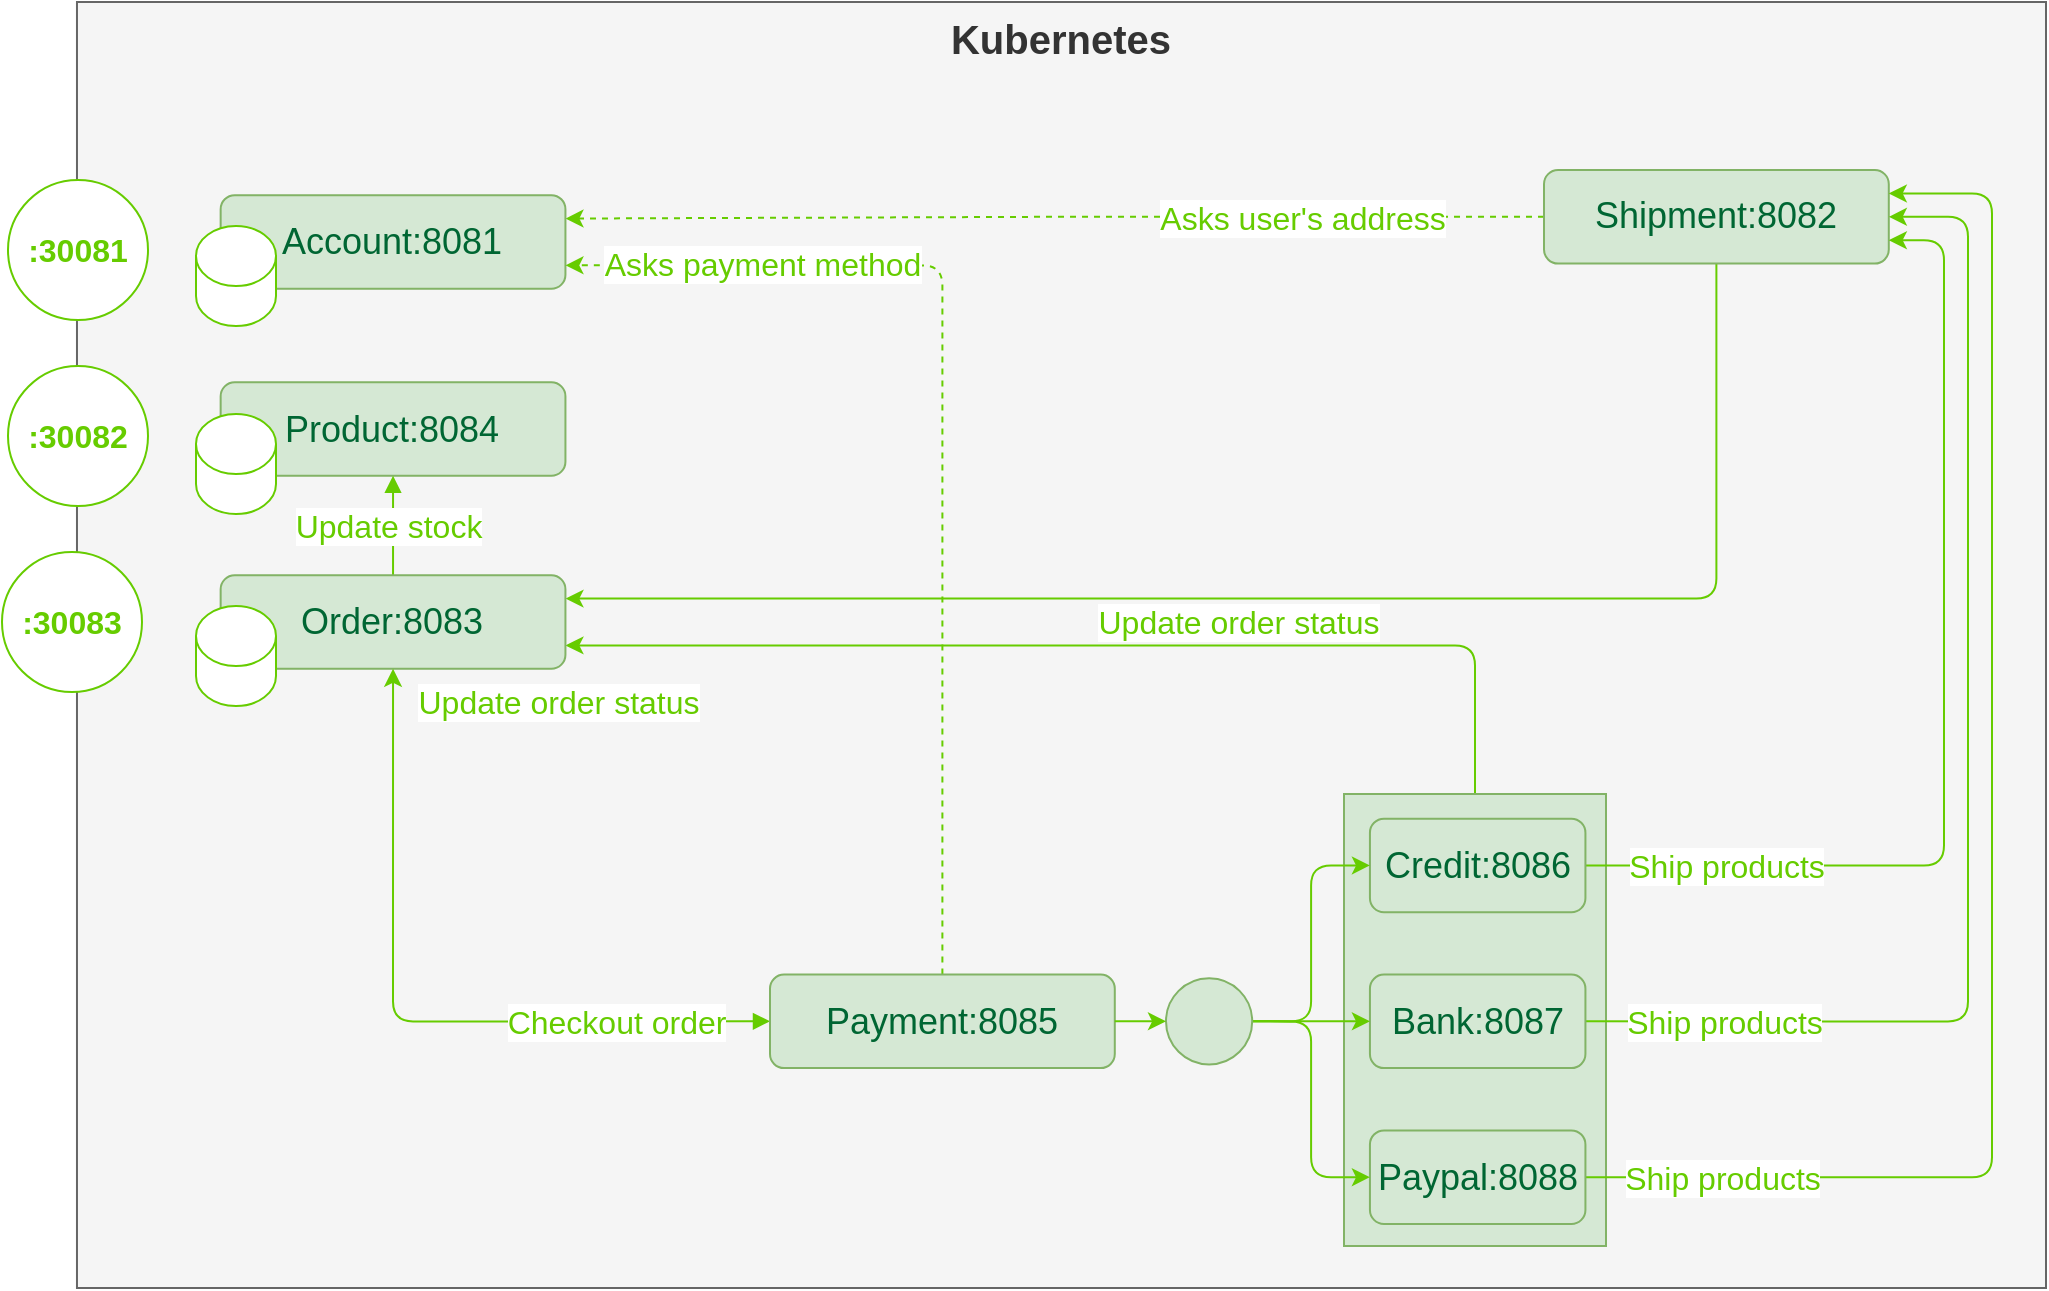 <mxfile version="20.3.2" type="device"><diagram id="LqKcq0_kD3NlTMwjwbqU" name="Page-1"><mxGraphModel dx="1226" dy="750" grid="0" gridSize="10" guides="1" tooltips="1" connect="1" arrows="1" fold="1" page="1" pageScale="1" pageWidth="850" pageHeight="1100" math="0" shadow="0"><root><mxCell id="0"/><mxCell id="1" parent="0"/><mxCell id="yY8UBjpgQ7rnHpMd-h-m-41" value="Kubernetes" style="rounded=0;whiteSpace=wrap;html=1;fillColor=#f5f5f5;fontColor=#333333;strokeColor=#666666;verticalAlign=top;fontSize=20;fontStyle=1" parent="1" vertex="1"><mxGeometry x="305.49" y="178" width="984.51" height="643" as="geometry"/></mxCell><mxCell id="XP32mOj8o-1e6zsJ-lud-1" style="edgeStyle=orthogonalEdgeStyle;rounded=1;orthogonalLoop=1;jettySize=auto;html=1;exitX=0;exitY=0.5;exitDx=0;exitDy=0;entryX=1;entryY=0.25;entryDx=0;entryDy=0;strokeColor=#66CC00;dashed=1;" parent="1" source="yY8UBjpgQ7rnHpMd-h-m-21" target="yY8UBjpgQ7rnHpMd-h-m-3" edge="1"><mxGeometry relative="1" as="geometry"/></mxCell><mxCell id="XP32mOj8o-1e6zsJ-lud-6" value="Asks user's address" style="edgeLabel;html=1;align=center;verticalAlign=middle;resizable=0;points=[];fontSize=16;fontColor=#66CC00;" parent="XP32mOj8o-1e6zsJ-lud-1" vertex="1" connectable="0"><mxGeometry x="-0.272" y="-3" relative="1" as="geometry"><mxPoint x="57" y="3" as="offset"/></mxGeometry></mxCell><mxCell id="wRShOk-NERqeN0jRXSsK-2" style="edgeStyle=orthogonalEdgeStyle;rounded=1;orthogonalLoop=1;jettySize=auto;html=1;exitX=0.5;exitY=0;exitDx=0;exitDy=0;entryX=1;entryY=0.75;entryDx=0;entryDy=0;strokeColor=#66CC00;" edge="1" parent="1" source="XP32mOj8o-1e6zsJ-lud-31" target="yY8UBjpgQ7rnHpMd-h-m-9"><mxGeometry relative="1" as="geometry"/></mxCell><mxCell id="XP32mOj8o-1e6zsJ-lud-31" value="" style="rounded=0;whiteSpace=wrap;html=1;fontSize=16;fillColor=#d5e8d4;strokeColor=#82b366;" parent="1" vertex="1"><mxGeometry x="939" y="574" width="131" height="226" as="geometry"/></mxCell><mxCell id="wRShOk-NERqeN0jRXSsK-1" style="edgeStyle=orthogonalEdgeStyle;rounded=1;orthogonalLoop=1;jettySize=auto;html=1;exitX=0.5;exitY=1;exitDx=0;exitDy=0;entryX=1;entryY=0.25;entryDx=0;entryDy=0;strokeColor=#66CC00;" edge="1" parent="1" source="yY8UBjpgQ7rnHpMd-h-m-21" target="yY8UBjpgQ7rnHpMd-h-m-9"><mxGeometry relative="1" as="geometry"/></mxCell><mxCell id="wRShOk-NERqeN0jRXSsK-4" value="Update order status" style="edgeLabel;html=1;align=center;verticalAlign=middle;resizable=0;points=[];fontColor=#66CC00;fontSize=16;" vertex="1" connectable="0" parent="wRShOk-NERqeN0jRXSsK-1"><mxGeometry x="-0.063" relative="1" as="geometry"><mxPoint x="-59" y="11" as="offset"/></mxGeometry></mxCell><mxCell id="yY8UBjpgQ7rnHpMd-h-m-21" value="Shipment:8082" style="rounded=1;whiteSpace=wrap;html=1;fillColor=#d5e8d4;strokeColor=#82b366;fontSize=18;fontColor=#006633;fontStyle=0" parent="1" vertex="1"><mxGeometry x="1039.004" y="262.003" width="172.394" height="46.765" as="geometry"/></mxCell><mxCell id="5f-NE7GH5dRG1Yi99CT_-1" style="edgeStyle=orthogonalEdgeStyle;rounded=1;orthogonalLoop=1;jettySize=auto;html=1;exitX=1;exitY=0.5;exitDx=0;exitDy=0;entryX=1;entryY=0.75;entryDx=0;entryDy=0;strokeColor=#66CC00;" parent="1" source="yY8UBjpgQ7rnHpMd-h-m-13" target="yY8UBjpgQ7rnHpMd-h-m-21" edge="1"><mxGeometry relative="1" as="geometry"><Array as="points"><mxPoint x="1239" y="610"/><mxPoint x="1239" y="297"/></Array></mxGeometry></mxCell><mxCell id="XP32mOj8o-1e6zsJ-lud-10" value="Ship products" style="edgeLabel;html=1;align=center;verticalAlign=middle;resizable=0;points=[];fontSize=16;fontColor=#66CC00;" parent="5f-NE7GH5dRG1Yi99CT_-1" vertex="1" connectable="0"><mxGeometry x="-0.79" relative="1" as="geometry"><mxPoint x="16" as="offset"/></mxGeometry></mxCell><mxCell id="5f-NE7GH5dRG1Yi99CT_-2" style="edgeStyle=orthogonalEdgeStyle;rounded=1;orthogonalLoop=1;jettySize=auto;html=1;exitX=1;exitY=0.5;exitDx=0;exitDy=0;entryX=1;entryY=0.5;entryDx=0;entryDy=0;strokeColor=#66CC00;" parent="1" source="yY8UBjpgQ7rnHpMd-h-m-14" target="yY8UBjpgQ7rnHpMd-h-m-21" edge="1"><mxGeometry relative="1" as="geometry"><mxPoint x="740.429" y="513.429" as="targetPoint"/><Array as="points"><mxPoint x="1251" y="688"/><mxPoint x="1251" y="285"/></Array></mxGeometry></mxCell><mxCell id="XP32mOj8o-1e6zsJ-lud-11" value="Ship products" style="edgeLabel;html=1;align=center;verticalAlign=middle;resizable=0;points=[];fontSize=16;fontColor=#66CC00;" parent="5f-NE7GH5dRG1Yi99CT_-2" vertex="1" connectable="0"><mxGeometry x="-0.806" y="3" relative="1" as="geometry"><mxPoint x="8" y="3" as="offset"/></mxGeometry></mxCell><mxCell id="5f-NE7GH5dRG1Yi99CT_-3" style="edgeStyle=orthogonalEdgeStyle;rounded=1;orthogonalLoop=1;jettySize=auto;html=1;exitX=1;exitY=0.5;exitDx=0;exitDy=0;strokeColor=#66CC00;entryX=1;entryY=0.25;entryDx=0;entryDy=0;" parent="1" source="yY8UBjpgQ7rnHpMd-h-m-15" target="yY8UBjpgQ7rnHpMd-h-m-21" edge="1"><mxGeometry relative="1" as="geometry"><mxPoint x="1383" y="268" as="targetPoint"/><Array as="points"><mxPoint x="1263" y="766"/><mxPoint x="1263" y="274"/></Array></mxGeometry></mxCell><mxCell id="XP32mOj8o-1e6zsJ-lud-12" value="Ship products" style="edgeLabel;html=1;align=center;verticalAlign=middle;resizable=0;points=[];fontSize=16;fontColor=#66CC00;" parent="5f-NE7GH5dRG1Yi99CT_-3" vertex="1" connectable="0"><mxGeometry x="-0.892" y="-3" relative="1" as="geometry"><mxPoint x="28" y="-3" as="offset"/></mxGeometry></mxCell><mxCell id="yY8UBjpgQ7rnHpMd-h-m-3" value="Account:8081" style="rounded=1;whiteSpace=wrap;html=1;fillColor=#d5e8d4;strokeColor=#82b366;fontSize=18;fontColor=#006633;fontStyle=0" parent="1" vertex="1"><mxGeometry x="377.324" y="274.588" width="172.394" height="46.765" as="geometry"/></mxCell><mxCell id="yY8UBjpgQ7rnHpMd-h-m-4" value="Product:8084" style="rounded=1;whiteSpace=wrap;html=1;fillColor=#d5e8d4;strokeColor=#82b366;fontSize=18;fontColor=#006633;fontStyle=0" parent="1" vertex="1"><mxGeometry x="377.324" y="368.118" width="172.394" height="46.765" as="geometry"/></mxCell><mxCell id="XP32mOj8o-1e6zsJ-lud-27" style="edgeStyle=orthogonalEdgeStyle;rounded=1;orthogonalLoop=1;jettySize=auto;html=1;exitX=0.5;exitY=0;exitDx=0;exitDy=0;entryX=0.5;entryY=1;entryDx=0;entryDy=0;strokeColor=#66CC00;fontSize=16;fontColor=#66CC00;startArrow=none;startFill=0;endArrow=block;endFill=1;" parent="1" source="yY8UBjpgQ7rnHpMd-h-m-9" target="yY8UBjpgQ7rnHpMd-h-m-4" edge="1"><mxGeometry relative="1" as="geometry"/></mxCell><mxCell id="wRShOk-NERqeN0jRXSsK-9" value="Update stock" style="edgeLabel;html=1;align=center;verticalAlign=middle;resizable=0;points=[];fontSize=16;fontColor=#66CC00;" vertex="1" connectable="0" parent="XP32mOj8o-1e6zsJ-lud-27"><mxGeometry x="0.019" y="-1" relative="1" as="geometry"><mxPoint x="-4" y="1" as="offset"/></mxGeometry></mxCell><mxCell id="yY8UBjpgQ7rnHpMd-h-m-9" value="Order:8083" style="rounded=1;whiteSpace=wrap;html=1;fillColor=#d5e8d4;strokeColor=#82b366;fontSize=18;fontColor=#006633;fontStyle=0" parent="1" vertex="1"><mxGeometry x="377.324" y="464.617" width="172.394" height="46.765" as="geometry"/></mxCell><mxCell id="XP32mOj8o-1e6zsJ-lud-2" style="edgeStyle=orthogonalEdgeStyle;rounded=1;orthogonalLoop=1;jettySize=auto;html=1;exitX=0.5;exitY=0;exitDx=0;exitDy=0;entryX=1;entryY=0.75;entryDx=0;entryDy=0;strokeColor=#66CC00;dashed=1;" parent="1" source="yY8UBjpgQ7rnHpMd-h-m-12" target="yY8UBjpgQ7rnHpMd-h-m-3" edge="1"><mxGeometry relative="1" as="geometry"/></mxCell><mxCell id="wRShOk-NERqeN0jRXSsK-7" value="Asks payment method" style="edgeLabel;html=1;align=center;verticalAlign=middle;resizable=0;points=[];fontSize=16;fontColor=#66CC00;" vertex="1" connectable="0" parent="XP32mOj8o-1e6zsJ-lud-2"><mxGeometry x="0.866" y="-3" relative="1" as="geometry"><mxPoint x="61" y="2" as="offset"/></mxGeometry></mxCell><mxCell id="wRShOk-NERqeN0jRXSsK-3" style="edgeStyle=orthogonalEdgeStyle;rounded=1;orthogonalLoop=1;jettySize=auto;html=1;exitX=0;exitY=0.5;exitDx=0;exitDy=0;entryX=0.5;entryY=1;entryDx=0;entryDy=0;strokeColor=#66CC00;startArrow=block;startFill=1;" edge="1" parent="1" source="yY8UBjpgQ7rnHpMd-h-m-12" target="yY8UBjpgQ7rnHpMd-h-m-9"><mxGeometry relative="1" as="geometry"/></mxCell><mxCell id="wRShOk-NERqeN0jRXSsK-6" value="Update order status" style="edgeLabel;html=1;align=center;verticalAlign=middle;resizable=0;points=[];fontSize=16;fontColor=#66CC00;" vertex="1" connectable="0" parent="wRShOk-NERqeN0jRXSsK-3"><mxGeometry x="-0.359" y="-1" relative="1" as="geometry"><mxPoint x="11" y="-159" as="offset"/></mxGeometry></mxCell><mxCell id="wRShOk-NERqeN0jRXSsK-10" value="Checkout order" style="edgeLabel;html=1;align=center;verticalAlign=middle;resizable=0;points=[];fontSize=16;fontColor=#66CC00;" vertex="1" connectable="0" parent="wRShOk-NERqeN0jRXSsK-3"><mxGeometry x="-0.71" relative="1" as="geometry"><mxPoint x="-24" as="offset"/></mxGeometry></mxCell><mxCell id="yY8UBjpgQ7rnHpMd-h-m-12" value="Payment:8085" style="rounded=1;whiteSpace=wrap;html=1;fillColor=#d5e8d4;strokeColor=#82b366;fontSize=18;fontColor=#006633;fontStyle=0" parent="1" vertex="1"><mxGeometry x="652.0" y="664.287" width="172.394" height="46.765" as="geometry"/></mxCell><mxCell id="yY8UBjpgQ7rnHpMd-h-m-13" value="Credit:8086" style="rounded=1;whiteSpace=wrap;html=1;fillColor=#d5e8d4;strokeColor=#82b366;fontSize=18;fontColor=#006633;fontStyle=0" parent="1" vertex="1"><mxGeometry x="951.972" y="586.353" width="107.746" height="46.765" as="geometry"/></mxCell><mxCell id="yY8UBjpgQ7rnHpMd-h-m-14" value="Bank:8087" style="rounded=1;whiteSpace=wrap;html=1;fillColor=#d5e8d4;strokeColor=#82b366;fontSize=18;fontColor=#006633;fontStyle=0" parent="1" vertex="1"><mxGeometry x="951.972" y="664.294" width="107.746" height="46.765" as="geometry"/></mxCell><mxCell id="yY8UBjpgQ7rnHpMd-h-m-15" value="Paypal:8088" style="rounded=1;whiteSpace=wrap;html=1;fillColor=#d5e8d4;strokeColor=#82b366;fontSize=18;fontColor=#006633;fontStyle=0" parent="1" vertex="1"><mxGeometry x="951.972" y="742.235" width="107.746" height="46.765" as="geometry"/></mxCell><mxCell id="yY8UBjpgQ7rnHpMd-h-m-18" style="edgeStyle=orthogonalEdgeStyle;rounded=1;orthogonalLoop=1;jettySize=auto;html=1;exitX=1;exitY=0.5;exitDx=0;exitDy=0;entryX=0;entryY=0.5;entryDx=0;entryDy=0;strokeColor=#66CC00;" parent="1" source="yY8UBjpgQ7rnHpMd-h-m-17" target="yY8UBjpgQ7rnHpMd-h-m-13" edge="1"><mxGeometry relative="1" as="geometry"/></mxCell><mxCell id="yY8UBjpgQ7rnHpMd-h-m-19" style="edgeStyle=orthogonalEdgeStyle;rounded=1;orthogonalLoop=1;jettySize=auto;html=1;exitX=1;exitY=0.5;exitDx=0;exitDy=0;strokeColor=#66CC00;" parent="1" source="yY8UBjpgQ7rnHpMd-h-m-17" target="yY8UBjpgQ7rnHpMd-h-m-14" edge="1"><mxGeometry relative="1" as="geometry"/></mxCell><mxCell id="yY8UBjpgQ7rnHpMd-h-m-20" style="edgeStyle=orthogonalEdgeStyle;rounded=1;orthogonalLoop=1;jettySize=auto;html=1;exitX=1;exitY=0.5;exitDx=0;exitDy=0;entryX=0;entryY=0.5;entryDx=0;entryDy=0;strokeColor=#66CC00;" parent="1" source="yY8UBjpgQ7rnHpMd-h-m-17" target="yY8UBjpgQ7rnHpMd-h-m-15" edge="1"><mxGeometry relative="1" as="geometry"/></mxCell><mxCell id="yY8UBjpgQ7rnHpMd-h-m-17" value="" style="ellipse;whiteSpace=wrap;html=1;aspect=fixed;fillColor=#d5e8d4;strokeColor=#82b366;" parent="1" vertex="1"><mxGeometry x="849.998" y="666.124" width="43.099" height="43.099" as="geometry"/></mxCell><mxCell id="yY8UBjpgQ7rnHpMd-h-m-39" style="edgeStyle=orthogonalEdgeStyle;rounded=1;orthogonalLoop=1;jettySize=auto;html=1;exitX=1;exitY=0.5;exitDx=0;exitDy=0;strokeColor=#66CC00;entryX=0;entryY=0.5;entryDx=0;entryDy=0;" parent="1" source="yY8UBjpgQ7rnHpMd-h-m-12" target="yY8UBjpgQ7rnHpMd-h-m-17" edge="1"><mxGeometry relative="1" as="geometry"><mxPoint x="676.004" y="686.999" as="sourcePoint"/><mxPoint x="770.258" y="701.334" as="targetPoint"/></mxGeometry></mxCell><mxCell id="yY8UBjpgQ7rnHpMd-h-m-43" value="" style="shape=cylinder3;whiteSpace=wrap;html=1;boundedLbl=1;backgroundOutline=1;size=15;strokeColor=#66CC00;" parent="1" vertex="1"><mxGeometry x="365" y="290" width="40" height="50" as="geometry"/></mxCell><mxCell id="yY8UBjpgQ7rnHpMd-h-m-46" value="" style="shape=cylinder3;whiteSpace=wrap;html=1;boundedLbl=1;backgroundOutline=1;size=15;strokeColor=#66CC00;" parent="1" vertex="1"><mxGeometry x="365" y="384" width="40" height="50" as="geometry"/></mxCell><mxCell id="yY8UBjpgQ7rnHpMd-h-m-47" value="" style="shape=cylinder3;whiteSpace=wrap;html=1;boundedLbl=1;backgroundOutline=1;size=15;strokeColor=#66CC00;" parent="1" vertex="1"><mxGeometry x="365" y="480" width="40" height="50" as="geometry"/></mxCell><mxCell id="XP32mOj8o-1e6zsJ-lud-13" value="&lt;font style=&quot;font-size: 16px;&quot;&gt;:30081&lt;/font&gt;" style="ellipse;whiteSpace=wrap;html=1;aspect=fixed;fontSize=16;fontColor=#66CC00;strokeColor=#66CC00;fontStyle=1" parent="1" vertex="1"><mxGeometry x="271" y="267" width="70" height="70" as="geometry"/></mxCell><mxCell id="XP32mOj8o-1e6zsJ-lud-14" value="&lt;font style=&quot;font-size: 16px;&quot;&gt;:30082&lt;/font&gt;" style="ellipse;whiteSpace=wrap;html=1;aspect=fixed;fontSize=16;fontColor=#66CC00;strokeColor=#66CC00;fontStyle=1" parent="1" vertex="1"><mxGeometry x="271" y="360" width="70" height="70" as="geometry"/></mxCell><mxCell id="XP32mOj8o-1e6zsJ-lud-15" value="&lt;font style=&quot;font-size: 16px;&quot;&gt;:30083&lt;/font&gt;" style="ellipse;whiteSpace=wrap;html=1;aspect=fixed;fontSize=16;fontColor=#66CC00;strokeColor=#66CC00;fontStyle=1" parent="1" vertex="1"><mxGeometry x="268" y="453" width="70" height="70" as="geometry"/></mxCell></root></mxGraphModel></diagram></mxfile>